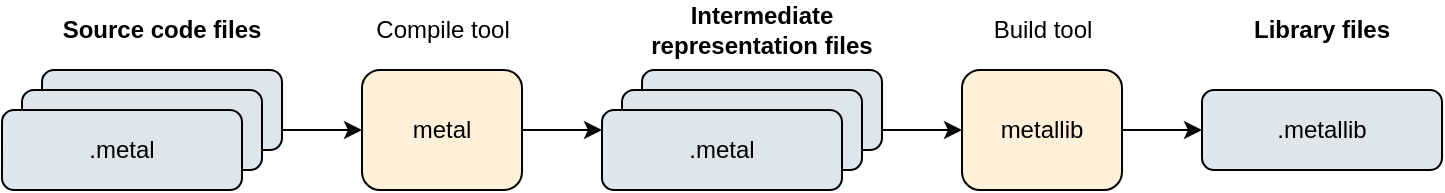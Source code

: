 <mxfile scale="4" border="50">
    <diagram id="dl2aHwGPTKsny7fdF3HB" name="Page-1">
        <mxGraphModel dx="1098" dy="778" grid="1" gridSize="10" guides="1" tooltips="1" connect="1" arrows="1" fold="1" page="1" pageScale="1" pageWidth="1169" pageHeight="827" math="0" shadow="0">
            <root>
                <mxCell id="NrJRYKaeyN_9ul0LaVxT-0"/>
                <mxCell id="NrJRYKaeyN_9ul0LaVxT-1" parent="NrJRYKaeyN_9ul0LaVxT-0"/>
                <mxCell id="NrJRYKaeyN_9ul0LaVxT-2" style="edgeStyle=orthogonalEdgeStyle;rounded=0;html=1;" parent="NrJRYKaeyN_9ul0LaVxT-1" source="NrJRYKaeyN_9ul0LaVxT-15" target="NrJRYKaeyN_9ul0LaVxT-12" edge="1">
                    <mxGeometry relative="1" as="geometry"/>
                </mxCell>
                <mxCell id="NrJRYKaeyN_9ul0LaVxT-3" style="edgeStyle=orthogonalEdgeStyle;rounded=0;html=1;entryX=0;entryY=0.5;entryDx=0;entryDy=0;" parent="NrJRYKaeyN_9ul0LaVxT-1" source="NrJRYKaeyN_9ul0LaVxT-5" target="NrJRYKaeyN_9ul0LaVxT-9" edge="1">
                    <mxGeometry relative="1" as="geometry"/>
                </mxCell>
                <mxCell id="NrJRYKaeyN_9ul0LaVxT-4" value=".metal" style="rounded=1;whiteSpace=wrap;html=1;fillColor=#DFE6EB;" parent="NrJRYKaeyN_9ul0LaVxT-1" vertex="1">
                    <mxGeometry x="160" y="340" width="120" height="40" as="geometry"/>
                </mxCell>
                <mxCell id="NrJRYKaeyN_9ul0LaVxT-5" value=".metal" style="rounded=1;whiteSpace=wrap;html=1;fillColor=#DFE6EB;" parent="NrJRYKaeyN_9ul0LaVxT-1" vertex="1">
                    <mxGeometry x="150" y="350" width="120" height="40" as="geometry"/>
                </mxCell>
                <mxCell id="NrJRYKaeyN_9ul0LaVxT-6" value=".metal" style="rounded=1;whiteSpace=wrap;html=1;fillColor=#DFE6EB;" parent="NrJRYKaeyN_9ul0LaVxT-1" vertex="1">
                    <mxGeometry x="140" y="360" width="120" height="40" as="geometry"/>
                </mxCell>
                <mxCell id="NrJRYKaeyN_9ul0LaVxT-7" value="&lt;b&gt;Source code files&lt;/b&gt;" style="text;html=1;strokeColor=none;fillColor=none;align=center;verticalAlign=middle;whiteSpace=wrap;rounded=0;" parent="NrJRYKaeyN_9ul0LaVxT-1" vertex="1">
                    <mxGeometry x="160" y="310" width="120" height="20" as="geometry"/>
                </mxCell>
                <mxCell id="NrJRYKaeyN_9ul0LaVxT-8" style="edgeStyle=orthogonalEdgeStyle;rounded=0;html=1;entryX=0;entryY=0.25;entryDx=0;entryDy=0;" parent="NrJRYKaeyN_9ul0LaVxT-1" source="NrJRYKaeyN_9ul0LaVxT-9" target="NrJRYKaeyN_9ul0LaVxT-16" edge="1">
                    <mxGeometry relative="1" as="geometry"/>
                </mxCell>
                <mxCell id="NrJRYKaeyN_9ul0LaVxT-9" value="metal" style="rounded=1;whiteSpace=wrap;html=1;fillColor=#FFF0D9;" parent="NrJRYKaeyN_9ul0LaVxT-1" vertex="1">
                    <mxGeometry x="320" y="340" width="80" height="60" as="geometry"/>
                </mxCell>
                <mxCell id="NrJRYKaeyN_9ul0LaVxT-10" value="Compile tool" style="text;html=1;align=center;verticalAlign=middle;resizable=0;points=[];autosize=1;strokeColor=none;fillColor=none;" parent="NrJRYKaeyN_9ul0LaVxT-1" vertex="1">
                    <mxGeometry x="320" y="310" width="80" height="20" as="geometry"/>
                </mxCell>
                <mxCell id="NrJRYKaeyN_9ul0LaVxT-11" style="edgeStyle=orthogonalEdgeStyle;rounded=0;html=1;entryX=0;entryY=0.5;entryDx=0;entryDy=0;" parent="NrJRYKaeyN_9ul0LaVxT-1" source="NrJRYKaeyN_9ul0LaVxT-12" target="NrJRYKaeyN_9ul0LaVxT-18" edge="1">
                    <mxGeometry relative="1" as="geometry"/>
                </mxCell>
                <mxCell id="NrJRYKaeyN_9ul0LaVxT-12" value="metallib" style="rounded=1;whiteSpace=wrap;html=1;fillColor=#FFF0D9;" parent="NrJRYKaeyN_9ul0LaVxT-1" vertex="1">
                    <mxGeometry x="620" y="340" width="80" height="60" as="geometry"/>
                </mxCell>
                <mxCell id="NrJRYKaeyN_9ul0LaVxT-13" value="Build tool" style="text;html=1;align=center;verticalAlign=middle;resizable=0;points=[];autosize=1;strokeColor=none;fillColor=none;" parent="NrJRYKaeyN_9ul0LaVxT-1" vertex="1">
                    <mxGeometry x="630" y="310" width="60" height="20" as="geometry"/>
                </mxCell>
                <mxCell id="NrJRYKaeyN_9ul0LaVxT-14" value=".metal" style="rounded=1;whiteSpace=wrap;html=1;fillColor=#DFE6EB;" parent="NrJRYKaeyN_9ul0LaVxT-1" vertex="1">
                    <mxGeometry x="460" y="340" width="120" height="40" as="geometry"/>
                </mxCell>
                <mxCell id="NrJRYKaeyN_9ul0LaVxT-15" value=".metal" style="rounded=1;whiteSpace=wrap;html=1;fillColor=#DFE6EB;" parent="NrJRYKaeyN_9ul0LaVxT-1" vertex="1">
                    <mxGeometry x="450" y="350" width="120" height="40" as="geometry"/>
                </mxCell>
                <mxCell id="NrJRYKaeyN_9ul0LaVxT-16" value=".metal" style="rounded=1;whiteSpace=wrap;html=1;fillColor=#DFE6EB;" parent="NrJRYKaeyN_9ul0LaVxT-1" vertex="1">
                    <mxGeometry x="440" y="360" width="120" height="40" as="geometry"/>
                </mxCell>
                <mxCell id="NrJRYKaeyN_9ul0LaVxT-17" value="&lt;b&gt;Intermediate representation files&lt;/b&gt;" style="text;html=1;strokeColor=none;fillColor=none;align=center;verticalAlign=middle;whiteSpace=wrap;rounded=0;" parent="NrJRYKaeyN_9ul0LaVxT-1" vertex="1">
                    <mxGeometry x="460" y="310" width="120" height="20" as="geometry"/>
                </mxCell>
                <mxCell id="NrJRYKaeyN_9ul0LaVxT-18" value=".metallib" style="rounded=1;whiteSpace=wrap;html=1;fillColor=#DFE6EB;" parent="NrJRYKaeyN_9ul0LaVxT-1" vertex="1">
                    <mxGeometry x="740" y="350" width="120" height="40" as="geometry"/>
                </mxCell>
                <mxCell id="NrJRYKaeyN_9ul0LaVxT-19" value="&lt;b&gt;Library files&lt;/b&gt;" style="text;html=1;strokeColor=none;fillColor=none;align=center;verticalAlign=middle;whiteSpace=wrap;rounded=0;" parent="NrJRYKaeyN_9ul0LaVxT-1" vertex="1">
                    <mxGeometry x="740" y="310" width="120" height="20" as="geometry"/>
                </mxCell>
            </root>
        </mxGraphModel>
    </diagram>
    <diagram id="6CHkTRKQsLHFfT1jpwjN" name="Page-23">
        <mxGraphModel dx="549" dy="389" grid="1" gridSize="10" guides="1" tooltips="1" connect="1" arrows="1" fold="1" page="1" pageScale="1" pageWidth="1169" pageHeight="827" math="0" shadow="0">
            <root>
                <mxCell id="0"/>
                <mxCell id="1" parent="0"/>
                <mxCell id="6" style="edgeStyle=none;html=1;" parent="1" source="2" target="4" edge="1">
                    <mxGeometry relative="1" as="geometry"/>
                </mxCell>
                <mxCell id="2" value="Buffer" style="rounded=1;whiteSpace=wrap;html=1;" parent="1" vertex="1">
                    <mxGeometry x="160" y="150" width="120" height="40" as="geometry"/>
                </mxCell>
                <mxCell id="25" style="edgeStyle=none;html=1;" parent="1" source="3" edge="1">
                    <mxGeometry relative="1" as="geometry">
                        <mxPoint x="220" y="360" as="targetPoint"/>
                    </mxGeometry>
                </mxCell>
                <mxCell id="3" value="Command Encoder" style="rounded=1;whiteSpace=wrap;html=1;fillColor=#9DC9C6;" parent="1" vertex="1">
                    <mxGeometry x="160" y="290" width="120" height="40" as="geometry"/>
                </mxCell>
                <mxCell id="7" style="edgeStyle=none;html=1;" parent="1" source="4" target="3" edge="1">
                    <mxGeometry relative="1" as="geometry"/>
                </mxCell>
                <mxCell id="4" value="Pipeline State" style="rounded=1;whiteSpace=wrap;html=1;fillColor=#F0C4B9;" parent="1" vertex="1">
                    <mxGeometry x="160" y="220" width="120" height="40" as="geometry"/>
                </mxCell>
                <mxCell id="8" style="edgeStyle=none;html=1;" parent="1" source="9" target="12" edge="1">
                    <mxGeometry relative="1" as="geometry"/>
                </mxCell>
                <mxCell id="9" value="Buffer" style="rounded=1;whiteSpace=wrap;html=1;" parent="1" vertex="1">
                    <mxGeometry x="310" y="150" width="120" height="40" as="geometry"/>
                </mxCell>
                <mxCell id="26" style="edgeStyle=none;html=1;" parent="1" source="10" edge="1">
                    <mxGeometry relative="1" as="geometry">
                        <mxPoint x="370" y="360" as="targetPoint"/>
                    </mxGeometry>
                </mxCell>
                <mxCell id="10" value="Command Encoder" style="rounded=1;whiteSpace=wrap;html=1;fillColor=#9DC9C6;" parent="1" vertex="1">
                    <mxGeometry x="310" y="290" width="120" height="40" as="geometry"/>
                </mxCell>
                <mxCell id="11" style="edgeStyle=none;html=1;" parent="1" source="12" target="10" edge="1">
                    <mxGeometry relative="1" as="geometry"/>
                </mxCell>
                <mxCell id="12" value="Pipeline State" style="rounded=1;whiteSpace=wrap;html=1;fillColor=#F0C4B9;" parent="1" vertex="1">
                    <mxGeometry x="310" y="220" width="120" height="40" as="geometry"/>
                </mxCell>
                <mxCell id="13" style="edgeStyle=none;html=1;" parent="1" source="14" target="17" edge="1">
                    <mxGeometry relative="1" as="geometry"/>
                </mxCell>
                <mxCell id="14" value="Buffer" style="rounded=1;whiteSpace=wrap;html=1;" parent="1" vertex="1">
                    <mxGeometry x="460" y="150" width="120" height="40" as="geometry"/>
                </mxCell>
                <mxCell id="27" style="edgeStyle=none;html=1;" parent="1" source="15" edge="1">
                    <mxGeometry relative="1" as="geometry">
                        <mxPoint x="520" y="360" as="targetPoint"/>
                    </mxGeometry>
                </mxCell>
                <mxCell id="15" value="Command Encoder" style="rounded=1;whiteSpace=wrap;html=1;fillColor=#9DC9C6;" parent="1" vertex="1">
                    <mxGeometry x="460" y="290" width="120" height="40" as="geometry"/>
                </mxCell>
                <mxCell id="16" style="edgeStyle=none;html=1;" parent="1" source="17" target="15" edge="1">
                    <mxGeometry relative="1" as="geometry"/>
                </mxCell>
                <mxCell id="17" value="Pipeline State" style="rounded=1;whiteSpace=wrap;html=1;fillColor=#F0C4B9;" parent="1" vertex="1">
                    <mxGeometry x="460" y="220" width="120" height="40" as="geometry"/>
                </mxCell>
                <mxCell id="30" style="edgeStyle=none;html=1;" parent="1" source="23" edge="1">
                    <mxGeometry relative="1" as="geometry">
                        <mxPoint x="370" y="440" as="targetPoint"/>
                    </mxGeometry>
                </mxCell>
                <mxCell id="23" value="Command Buffer" style="rounded=1;whiteSpace=wrap;html=1;fillColor=#B8C7CF;" parent="1" vertex="1">
                    <mxGeometry x="160" y="360" width="420" height="40" as="geometry"/>
                </mxCell>
                <mxCell id="31" style="edgeStyle=orthogonalEdgeStyle;html=1;rounded=0;dashed=1;" parent="1" source="28" edge="1">
                    <mxGeometry relative="1" as="geometry">
                        <mxPoint x="440" y="440" as="targetPoint"/>
                        <Array as="points">
                            <mxPoint x="690" y="410"/>
                            <mxPoint x="440" y="410"/>
                        </Array>
                    </mxGeometry>
                </mxCell>
                <mxCell id="28" value="Command Buffer" style="rounded=1;whiteSpace=wrap;html=1;fillColor=#DFE6EB;" parent="1" vertex="1">
                    <mxGeometry x="630" y="360" width="120" height="40" as="geometry"/>
                </mxCell>
                <mxCell id="32" style="edgeStyle=orthogonalEdgeStyle;rounded=0;html=1;dashed=1;" parent="1" source="29" edge="1">
                    <mxGeometry relative="1" as="geometry">
                        <mxPoint x="510" y="440" as="targetPoint"/>
                        <Array as="points">
                            <mxPoint x="860" y="420"/>
                            <mxPoint x="510" y="420"/>
                        </Array>
                    </mxGeometry>
                </mxCell>
                <mxCell id="29" value="Command Buffer" style="rounded=1;whiteSpace=wrap;html=1;fillColor=#DFE6EB;" parent="1" vertex="1">
                    <mxGeometry x="800" y="360" width="120" height="40" as="geometry"/>
                </mxCell>
                <mxCell id="33" value="" style="rounded=1;whiteSpace=wrap;html=1;" parent="1" vertex="1">
                    <mxGeometry x="320" y="440" width="240" height="100" as="geometry"/>
                </mxCell>
                <mxCell id="34" value="cbuf" style="rounded=1;whiteSpace=wrap;html=1;fillColor=#FFF0D9;" parent="1" vertex="1">
                    <mxGeometry x="340" y="480" width="60" height="40" as="geometry"/>
                </mxCell>
                <mxCell id="35" value="cbuf" style="rounded=1;whiteSpace=wrap;html=1;fillColor=#FFF0D9;" parent="1" vertex="1">
                    <mxGeometry x="410" y="480" width="60" height="40" as="geometry"/>
                </mxCell>
                <mxCell id="39" value="cbuf" style="rounded=1;whiteSpace=wrap;html=1;fillColor=#FFF0D9;" parent="1" vertex="1">
                    <mxGeometry x="480" y="480" width="60" height="40" as="geometry"/>
                </mxCell>
                <mxCell id="40" value="Command Queue" style="text;html=1;align=center;verticalAlign=middle;resizable=0;points=[];autosize=1;strokeColor=none;fillColor=none;fontStyle=1" parent="1" vertex="1">
                    <mxGeometry x="385" y="450" width="110" height="20" as="geometry"/>
                </mxCell>
            </root>
        </mxGraphModel>
    </diagram>
</mxfile>
